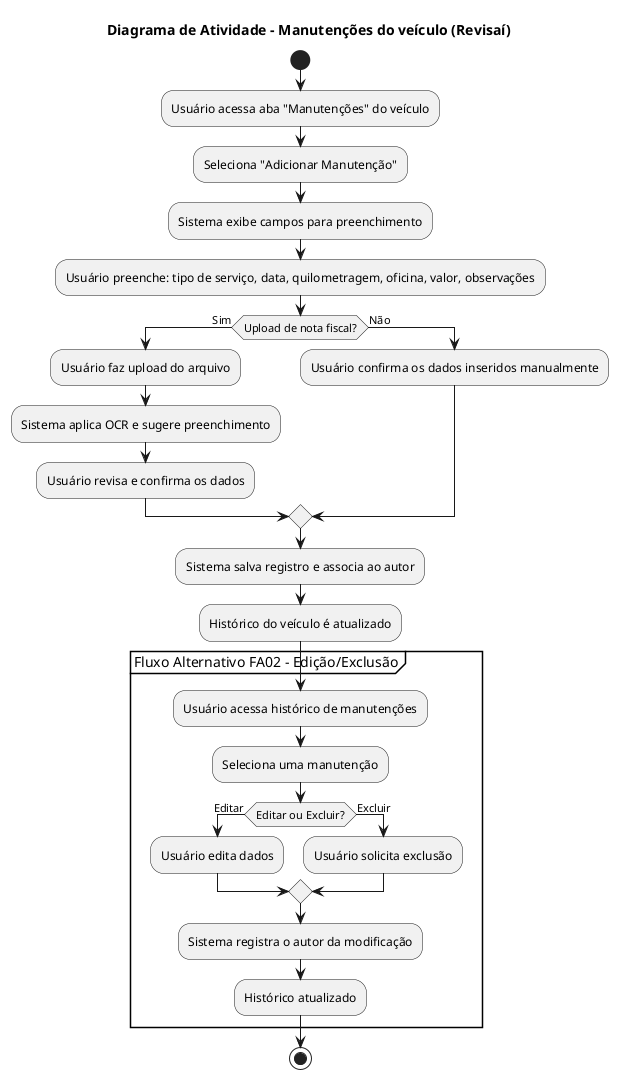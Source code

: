 @startuml
start
title Diagrama de Atividade - Manutenções do veículo (Revisaí)

:Usuário acessa aba "Manutenções" do veículo;
:Seleciona "Adicionar Manutenção";

:Sistema exibe campos para preenchimento;
:Usuário preenche: tipo de serviço, data, quilometragem, oficina, valor, observações;

if (Upload de nota fiscal?) then (Sim)
  :Usuário faz upload do arquivo;
  :Sistema aplica OCR e sugere preenchimento;
  :Usuário revisa e confirma os dados;
else (Não)
  :Usuário confirma os dados inseridos manualmente;
endif

:Sistema salva registro e associa ao autor;
:Histórico do veículo é atualizado;

partition "Fluxo Alternativo FA02 - Edição/Exclusão" {
  :Usuário acessa histórico de manutenções;
  :Seleciona uma manutenção;

  if (Editar ou Excluir?) then (Editar)
    :Usuário edita dados;
  else (Excluir)
    :Usuário solicita exclusão;
  endif

  :Sistema registra o autor da modificação;
  :Histórico atualizado;
}

stop
@enduml